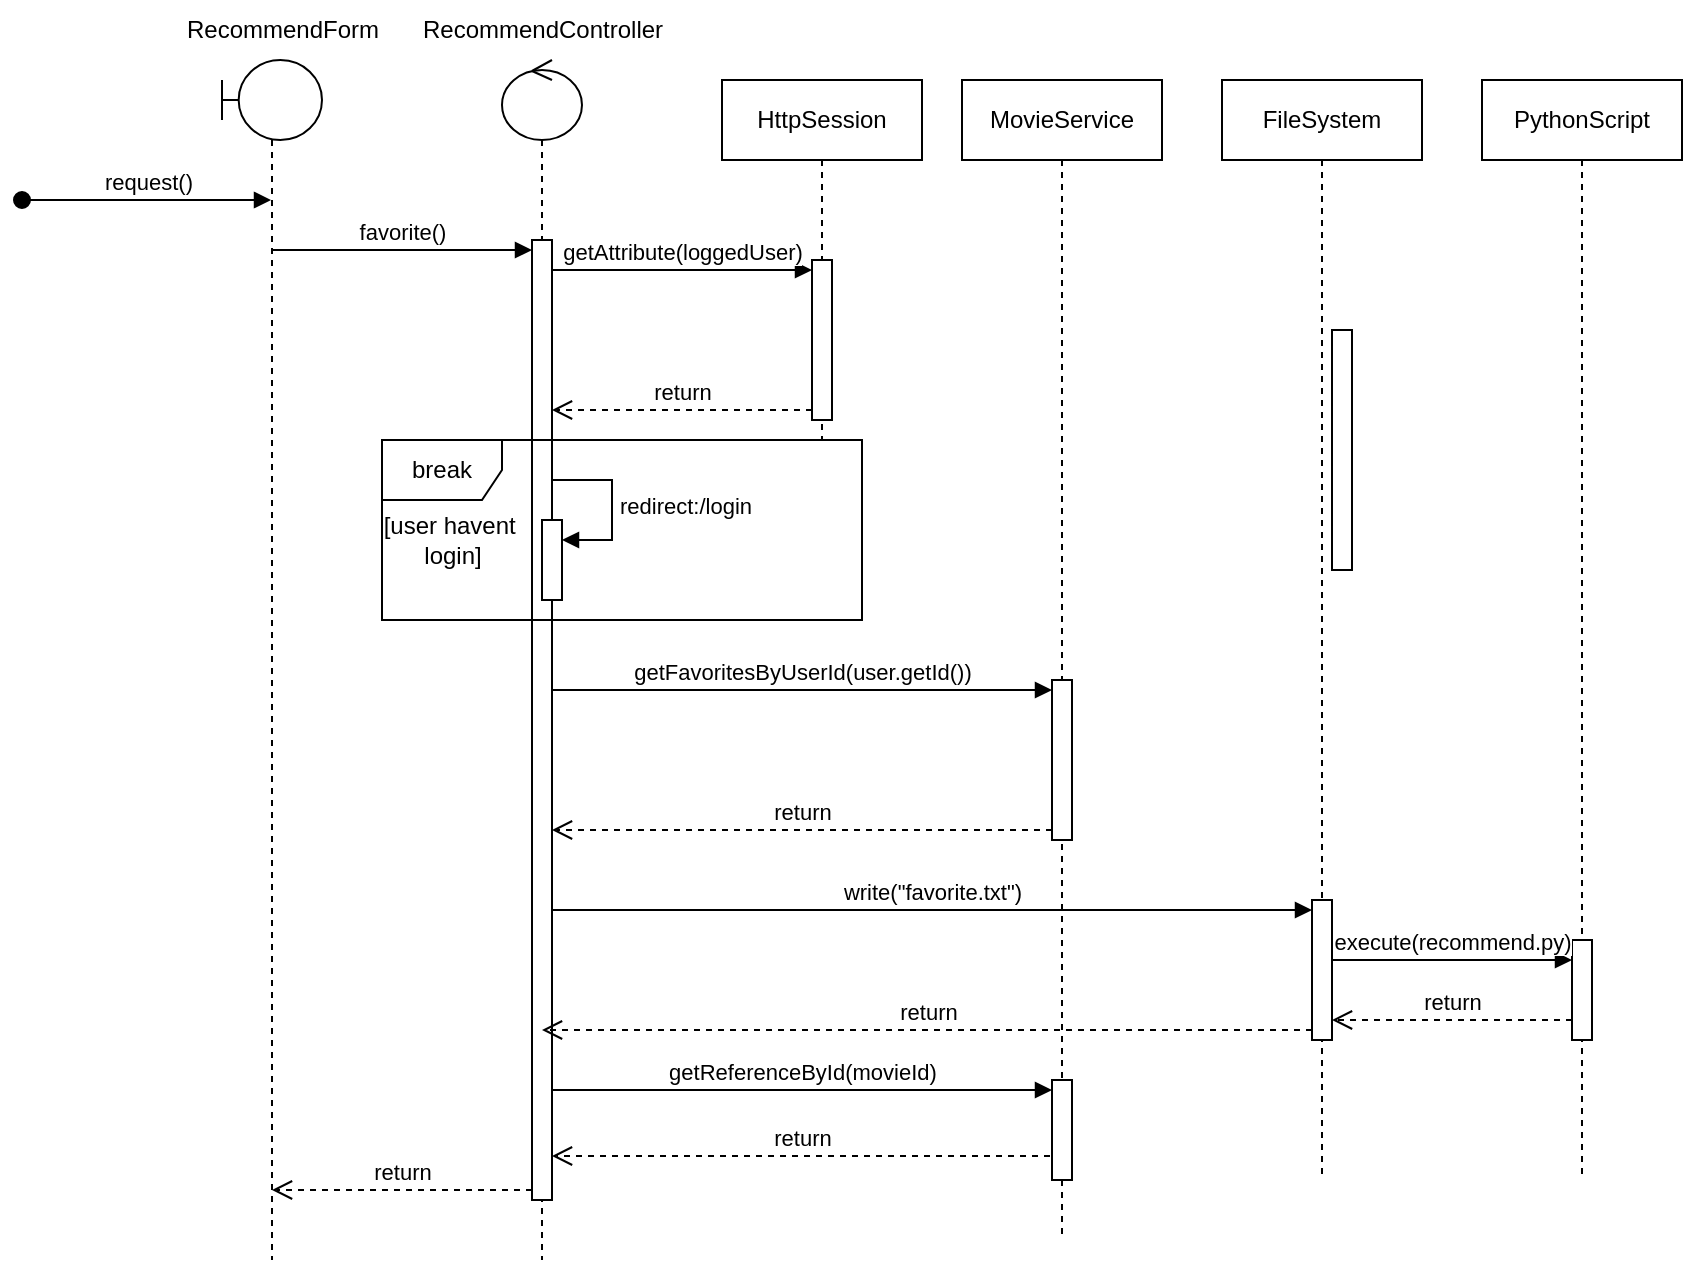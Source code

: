 <mxfile version="24.5.1" type="device">
  <diagram name="Page-1" id="yV6nf1l_BxtR493sC7Ss">
    <mxGraphModel dx="794" dy="511" grid="1" gridSize="10" guides="1" tooltips="1" connect="1" arrows="1" fold="1" page="1" pageScale="1" pageWidth="850" pageHeight="1100" math="0" shadow="0">
      <root>
        <mxCell id="0" />
        <mxCell id="1" parent="0" />
        <mxCell id="F_4pVcYIbb-JbRFeBcmw-1" value="" style="shape=umlLifeline;perimeter=lifelinePerimeter;whiteSpace=wrap;html=1;container=1;dropTarget=0;collapsible=0;recursiveResize=0;outlineConnect=0;portConstraint=eastwest;newEdgeStyle={&quot;curved&quot;:0,&quot;rounded&quot;:0};participant=umlBoundary;" vertex="1" parent="1">
          <mxGeometry x="140" y="40" width="50" height="600" as="geometry" />
        </mxCell>
        <mxCell id="F_4pVcYIbb-JbRFeBcmw-2" value="" style="shape=umlLifeline;perimeter=lifelinePerimeter;whiteSpace=wrap;html=1;container=1;dropTarget=0;collapsible=0;recursiveResize=0;outlineConnect=0;portConstraint=eastwest;newEdgeStyle={&quot;curved&quot;:0,&quot;rounded&quot;:0};participant=umlControl;" vertex="1" parent="1">
          <mxGeometry x="280" y="40" width="40" height="600" as="geometry" />
        </mxCell>
        <mxCell id="F_4pVcYIbb-JbRFeBcmw-3" value="" style="html=1;points=[[0,0,0,0,5],[0,1,0,0,-5],[1,0,0,0,5],[1,1,0,0,-5]];perimeter=orthogonalPerimeter;outlineConnect=0;targetShapes=umlLifeline;portConstraint=eastwest;newEdgeStyle={&quot;curved&quot;:0,&quot;rounded&quot;:0};" vertex="1" parent="F_4pVcYIbb-JbRFeBcmw-2">
          <mxGeometry x="15" y="90" width="10" height="480" as="geometry" />
        </mxCell>
        <mxCell id="F_4pVcYIbb-JbRFeBcmw-4" value="MovieService" style="shape=umlLifeline;perimeter=lifelinePerimeter;whiteSpace=wrap;html=1;container=1;dropTarget=0;collapsible=0;recursiveResize=0;outlineConnect=0;portConstraint=eastwest;newEdgeStyle={&quot;curved&quot;:0,&quot;rounded&quot;:0};" vertex="1" parent="1">
          <mxGeometry x="510" y="50" width="100" height="580" as="geometry" />
        </mxCell>
        <mxCell id="F_4pVcYIbb-JbRFeBcmw-30" value="" style="html=1;points=[[0,0,0,0,5],[0,1,0,0,-5],[1,0,0,0,5],[1,1,0,0,-5]];perimeter=orthogonalPerimeter;outlineConnect=0;targetShapes=umlLifeline;portConstraint=eastwest;newEdgeStyle={&quot;curved&quot;:0,&quot;rounded&quot;:0};" vertex="1" parent="F_4pVcYIbb-JbRFeBcmw-4">
          <mxGeometry x="45" y="300" width="10" height="80" as="geometry" />
        </mxCell>
        <mxCell id="F_4pVcYIbb-JbRFeBcmw-40" value="" style="html=1;points=[[0,0,0,0,5],[0,1,0,0,-5],[1,0,0,0,5],[1,1,0,0,-5]];perimeter=orthogonalPerimeter;outlineConnect=0;targetShapes=umlLifeline;portConstraint=eastwest;newEdgeStyle={&quot;curved&quot;:0,&quot;rounded&quot;:0};" vertex="1" parent="F_4pVcYIbb-JbRFeBcmw-4">
          <mxGeometry x="45" y="500" width="10" height="50" as="geometry" />
        </mxCell>
        <mxCell id="F_4pVcYIbb-JbRFeBcmw-6" value="request()" style="html=1;verticalAlign=bottom;startArrow=oval;startFill=1;endArrow=block;startSize=8;curved=0;rounded=0;" edge="1" parent="1" target="F_4pVcYIbb-JbRFeBcmw-1">
          <mxGeometry width="60" relative="1" as="geometry">
            <mxPoint x="40" y="110" as="sourcePoint" />
            <mxPoint x="160" y="110" as="targetPoint" />
          </mxGeometry>
        </mxCell>
        <mxCell id="F_4pVcYIbb-JbRFeBcmw-7" value="favorite()" style="html=1;verticalAlign=bottom;endArrow=block;curved=0;rounded=0;entryX=0;entryY=0;entryDx=0;entryDy=5;" edge="1" parent="1" source="F_4pVcYIbb-JbRFeBcmw-1" target="F_4pVcYIbb-JbRFeBcmw-3">
          <mxGeometry x="-0.003" relative="1" as="geometry">
            <mxPoint x="285" y="135" as="sourcePoint" />
            <mxPoint as="offset" />
          </mxGeometry>
        </mxCell>
        <mxCell id="F_4pVcYIbb-JbRFeBcmw-8" value="return" style="html=1;verticalAlign=bottom;endArrow=open;dashed=1;endSize=8;curved=0;rounded=0;exitX=0;exitY=1;exitDx=0;exitDy=-5;" edge="1" parent="1" source="F_4pVcYIbb-JbRFeBcmw-3" target="F_4pVcYIbb-JbRFeBcmw-1">
          <mxGeometry relative="1" as="geometry">
            <mxPoint x="285" y="205" as="targetPoint" />
          </mxGeometry>
        </mxCell>
        <mxCell id="F_4pVcYIbb-JbRFeBcmw-9" value="RecommendForm" style="text;html=1;align=center;verticalAlign=middle;resizable=0;points=[];autosize=1;strokeColor=none;fillColor=none;" vertex="1" parent="1">
          <mxGeometry x="110" y="10" width="120" height="30" as="geometry" />
        </mxCell>
        <mxCell id="F_4pVcYIbb-JbRFeBcmw-10" value="RecommendController" style="text;html=1;align=center;verticalAlign=middle;resizable=0;points=[];autosize=1;strokeColor=none;fillColor=none;" vertex="1" parent="1">
          <mxGeometry x="230" y="10" width="140" height="30" as="geometry" />
        </mxCell>
        <mxCell id="F_4pVcYIbb-JbRFeBcmw-11" value="PythonScript" style="shape=umlLifeline;perimeter=lifelinePerimeter;whiteSpace=wrap;html=1;container=1;dropTarget=0;collapsible=0;recursiveResize=0;outlineConnect=0;portConstraint=eastwest;newEdgeStyle={&quot;curved&quot;:0,&quot;rounded&quot;:0};" vertex="1" parent="1">
          <mxGeometry x="770" y="50" width="100" height="550" as="geometry" />
        </mxCell>
        <mxCell id="F_4pVcYIbb-JbRFeBcmw-36" value="" style="html=1;points=[[0,0,0,0,5],[0,1,0,0,-5],[1,0,0,0,5],[1,1,0,0,-5]];perimeter=orthogonalPerimeter;outlineConnect=0;targetShapes=umlLifeline;portConstraint=eastwest;newEdgeStyle={&quot;curved&quot;:0,&quot;rounded&quot;:0};" vertex="1" parent="F_4pVcYIbb-JbRFeBcmw-11">
          <mxGeometry x="45" y="430" width="10" height="50" as="geometry" />
        </mxCell>
        <mxCell id="F_4pVcYIbb-JbRFeBcmw-13" value="FileSystem" style="shape=umlLifeline;perimeter=lifelinePerimeter;whiteSpace=wrap;html=1;container=1;dropTarget=0;collapsible=0;recursiveResize=0;outlineConnect=0;portConstraint=eastwest;newEdgeStyle={&quot;curved&quot;:0,&quot;rounded&quot;:0};" vertex="1" parent="1">
          <mxGeometry x="640" y="50" width="100" height="550" as="geometry" />
        </mxCell>
        <mxCell id="F_4pVcYIbb-JbRFeBcmw-33" value="" style="html=1;points=[[0,0,0,0,5],[0,1,0,0,-5],[1,0,0,0,5],[1,1,0,0,-5]];perimeter=orthogonalPerimeter;outlineConnect=0;targetShapes=umlLifeline;portConstraint=eastwest;newEdgeStyle={&quot;curved&quot;:0,&quot;rounded&quot;:0};" vertex="1" parent="F_4pVcYIbb-JbRFeBcmw-13">
          <mxGeometry x="45" y="410" width="10" height="70" as="geometry" />
        </mxCell>
        <mxCell id="F_4pVcYIbb-JbRFeBcmw-21" value="HttpSession" style="shape=umlLifeline;perimeter=lifelinePerimeter;whiteSpace=wrap;html=1;container=1;dropTarget=0;collapsible=0;recursiveResize=0;outlineConnect=0;portConstraint=eastwest;newEdgeStyle={&quot;curved&quot;:0,&quot;rounded&quot;:0};" vertex="1" parent="1">
          <mxGeometry x="390" y="50" width="100" height="180" as="geometry" />
        </mxCell>
        <mxCell id="F_4pVcYIbb-JbRFeBcmw-22" value="" style="html=1;points=[[0,0,0,0,5],[0,1,0,0,-5],[1,0,0,0,5],[1,1,0,0,-5]];perimeter=orthogonalPerimeter;outlineConnect=0;targetShapes=umlLifeline;portConstraint=eastwest;newEdgeStyle={&quot;curved&quot;:0,&quot;rounded&quot;:0};" vertex="1" parent="F_4pVcYIbb-JbRFeBcmw-21">
          <mxGeometry x="45" y="90" width="10" height="80" as="geometry" />
        </mxCell>
        <mxCell id="F_4pVcYIbb-JbRFeBcmw-23" value="getAttribute(loggedUser)" style="html=1;verticalAlign=bottom;endArrow=block;curved=0;rounded=0;entryX=0;entryY=0;entryDx=0;entryDy=5;" edge="1" target="F_4pVcYIbb-JbRFeBcmw-22" parent="1" source="F_4pVcYIbb-JbRFeBcmw-3">
          <mxGeometry relative="1" as="geometry">
            <mxPoint x="315" y="145" as="sourcePoint" />
          </mxGeometry>
        </mxCell>
        <mxCell id="F_4pVcYIbb-JbRFeBcmw-24" value="return" style="html=1;verticalAlign=bottom;endArrow=open;dashed=1;endSize=8;curved=0;rounded=0;exitX=0;exitY=1;exitDx=0;exitDy=-5;" edge="1" source="F_4pVcYIbb-JbRFeBcmw-22" parent="1" target="F_4pVcYIbb-JbRFeBcmw-3">
          <mxGeometry relative="1" as="geometry">
            <mxPoint x="315" y="215" as="targetPoint" />
          </mxGeometry>
        </mxCell>
        <mxCell id="F_4pVcYIbb-JbRFeBcmw-25" value="break" style="shape=umlFrame;whiteSpace=wrap;html=1;pointerEvents=0;" vertex="1" parent="1">
          <mxGeometry x="220" y="230" width="240" height="90" as="geometry" />
        </mxCell>
        <mxCell id="F_4pVcYIbb-JbRFeBcmw-26" value="[user havent&amp;nbsp;&lt;div&gt;login]&lt;/div&gt;" style="text;html=1;align=center;verticalAlign=middle;resizable=0;points=[];autosize=1;strokeColor=none;fillColor=none;" vertex="1" parent="1">
          <mxGeometry x="210" y="260" width="90" height="40" as="geometry" />
        </mxCell>
        <mxCell id="F_4pVcYIbb-JbRFeBcmw-28" value="" style="html=1;points=[[0,0,0,0,5],[0,1,0,0,-5],[1,0,0,0,5],[1,1,0,0,-5]];perimeter=orthogonalPerimeter;outlineConnect=0;targetShapes=umlLifeline;portConstraint=eastwest;newEdgeStyle={&quot;curved&quot;:0,&quot;rounded&quot;:0};" vertex="1" parent="1">
          <mxGeometry x="300" y="270" width="10" height="40" as="geometry" />
        </mxCell>
        <mxCell id="F_4pVcYIbb-JbRFeBcmw-29" value="redirect:/login" style="html=1;align=left;spacingLeft=2;endArrow=block;rounded=0;edgeStyle=orthogonalEdgeStyle;curved=0;rounded=0;" edge="1" target="F_4pVcYIbb-JbRFeBcmw-28" parent="1">
          <mxGeometry relative="1" as="geometry">
            <mxPoint x="305" y="250" as="sourcePoint" />
            <Array as="points">
              <mxPoint x="335" y="280" />
            </Array>
          </mxGeometry>
        </mxCell>
        <mxCell id="F_4pVcYIbb-JbRFeBcmw-31" value="getFavoritesByUserId(user.getId())" style="html=1;verticalAlign=bottom;endArrow=block;curved=0;rounded=0;entryX=0;entryY=0;entryDx=0;entryDy=5;" edge="1" target="F_4pVcYIbb-JbRFeBcmw-30" parent="1" source="F_4pVcYIbb-JbRFeBcmw-3">
          <mxGeometry relative="1" as="geometry">
            <mxPoint x="515" y="355" as="sourcePoint" />
          </mxGeometry>
        </mxCell>
        <mxCell id="F_4pVcYIbb-JbRFeBcmw-32" value="return" style="html=1;verticalAlign=bottom;endArrow=open;dashed=1;endSize=8;curved=0;rounded=0;exitX=0;exitY=1;exitDx=0;exitDy=-5;" edge="1" source="F_4pVcYIbb-JbRFeBcmw-30" parent="1" target="F_4pVcYIbb-JbRFeBcmw-3">
          <mxGeometry relative="1" as="geometry">
            <mxPoint x="515" y="425" as="targetPoint" />
          </mxGeometry>
        </mxCell>
        <mxCell id="F_4pVcYIbb-JbRFeBcmw-34" value="write(&quot;favorite.txt&quot;)" style="html=1;verticalAlign=bottom;endArrow=block;curved=0;rounded=0;entryX=0;entryY=0;entryDx=0;entryDy=5;" edge="1" target="F_4pVcYIbb-JbRFeBcmw-33" parent="1" source="F_4pVcYIbb-JbRFeBcmw-3">
          <mxGeometry relative="1" as="geometry">
            <mxPoint x="615" y="475" as="sourcePoint" />
          </mxGeometry>
        </mxCell>
        <mxCell id="F_4pVcYIbb-JbRFeBcmw-35" value="return" style="html=1;verticalAlign=bottom;endArrow=open;dashed=1;endSize=8;curved=0;rounded=0;exitX=0;exitY=1;exitDx=0;exitDy=-5;" edge="1" source="F_4pVcYIbb-JbRFeBcmw-33" parent="1" target="F_4pVcYIbb-JbRFeBcmw-2">
          <mxGeometry relative="1" as="geometry">
            <mxPoint x="615" y="545" as="targetPoint" />
          </mxGeometry>
        </mxCell>
        <mxCell id="F_4pVcYIbb-JbRFeBcmw-37" value="" style="html=1;points=[[0,0,0,0,5],[0,1,0,0,-5],[1,0,0,0,5],[1,1,0,0,-5]];perimeter=orthogonalPerimeter;outlineConnect=0;targetShapes=umlLifeline;portConstraint=eastwest;newEdgeStyle={&quot;curved&quot;:0,&quot;rounded&quot;:0};" vertex="1" parent="1">
          <mxGeometry x="695" y="175" width="10" height="120" as="geometry" />
        </mxCell>
        <mxCell id="F_4pVcYIbb-JbRFeBcmw-38" value="execute(recommend.py)" style="html=1;verticalAlign=bottom;endArrow=block;curved=0;rounded=0;" edge="1" parent="1">
          <mxGeometry relative="1" as="geometry">
            <mxPoint x="695" y="490" as="sourcePoint" />
            <mxPoint x="815" y="490" as="targetPoint" />
          </mxGeometry>
        </mxCell>
        <mxCell id="F_4pVcYIbb-JbRFeBcmw-39" value="return" style="html=1;verticalAlign=bottom;endArrow=open;dashed=1;endSize=8;curved=0;rounded=0;exitX=0;exitY=1;exitDx=0;exitDy=-5;" edge="1" parent="1">
          <mxGeometry relative="1" as="geometry">
            <mxPoint x="695" y="520" as="targetPoint" />
            <mxPoint x="815" y="520" as="sourcePoint" />
          </mxGeometry>
        </mxCell>
        <mxCell id="F_4pVcYIbb-JbRFeBcmw-41" value="getReferenceById(movieId)" style="html=1;verticalAlign=bottom;endArrow=block;curved=0;rounded=0;entryX=0;entryY=0;entryDx=0;entryDy=5;" edge="1" target="F_4pVcYIbb-JbRFeBcmw-40" parent="1" source="F_4pVcYIbb-JbRFeBcmw-3">
          <mxGeometry relative="1" as="geometry">
            <mxPoint x="485" y="555" as="sourcePoint" />
          </mxGeometry>
        </mxCell>
        <mxCell id="F_4pVcYIbb-JbRFeBcmw-42" value="return" style="html=1;verticalAlign=bottom;endArrow=open;dashed=1;endSize=8;curved=0;rounded=0;exitX=-0.1;exitY=0.76;exitDx=0;exitDy=0;exitPerimeter=0;" edge="1" source="F_4pVcYIbb-JbRFeBcmw-40" parent="1" target="F_4pVcYIbb-JbRFeBcmw-3">
          <mxGeometry relative="1" as="geometry">
            <mxPoint x="310" y="590" as="targetPoint" />
            <mxPoint x="560" y="590" as="sourcePoint" />
          </mxGeometry>
        </mxCell>
      </root>
    </mxGraphModel>
  </diagram>
</mxfile>
